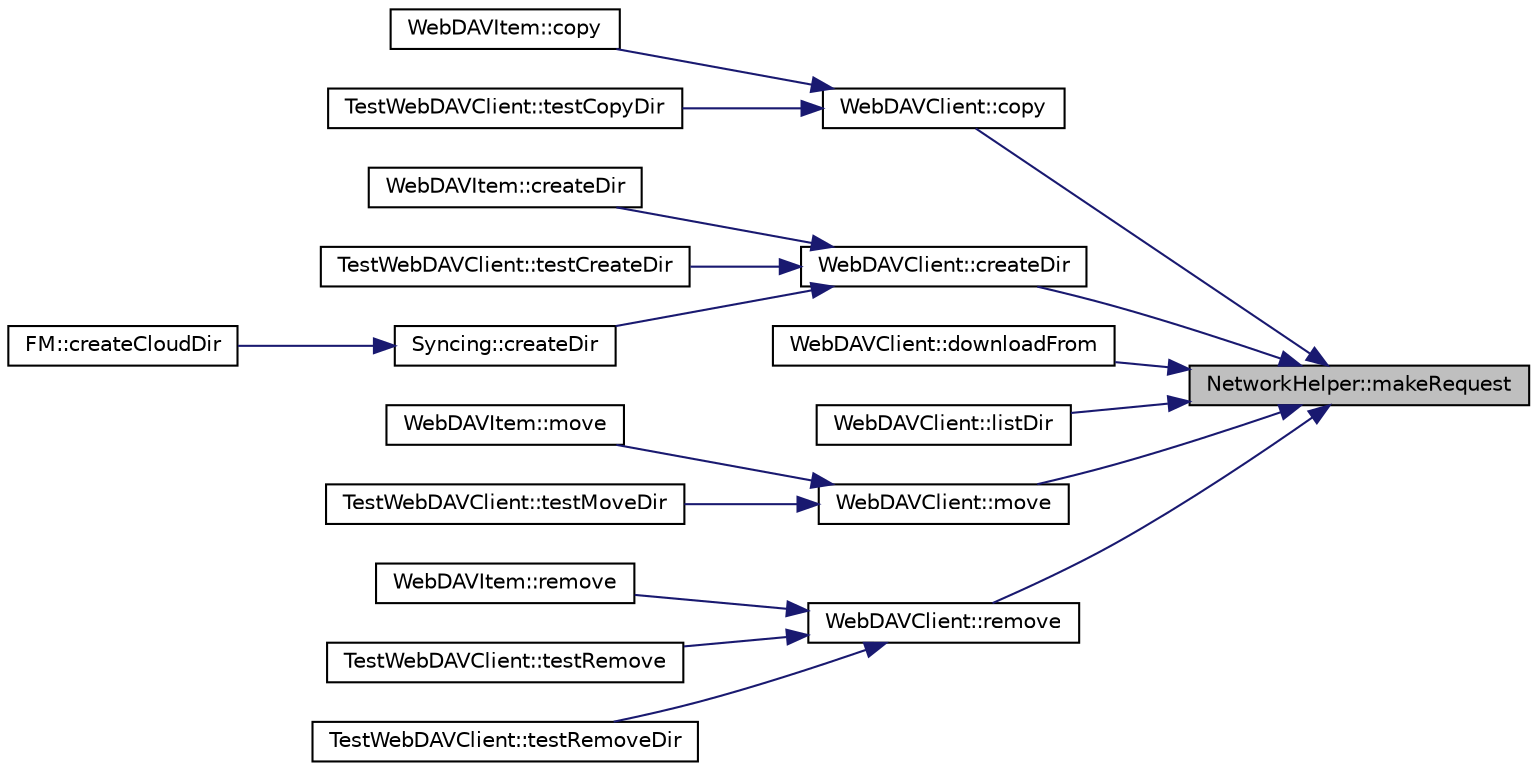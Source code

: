 digraph "NetworkHelper::makeRequest"
{
 // INTERACTIVE_SVG=YES
 // LATEX_PDF_SIZE
  edge [fontname="Helvetica",fontsize="10",labelfontname="Helvetica",labelfontsize="10"];
  node [fontname="Helvetica",fontsize="10",shape=record];
  rankdir="RL";
  Node16 [label="NetworkHelper::makeRequest",height=0.2,width=0.4,color="black", fillcolor="grey75", style="filled", fontcolor="black",tooltip=" "];
  Node16 -> Node17 [dir="back",color="midnightblue",fontsize="10",style="solid",fontname="Helvetica"];
  Node17 [label="WebDAVClient::copy",height=0.2,width=0.4,color="black", fillcolor="white", style="filled",URL="$class_web_d_a_v_client.html#a7cb1d6bb26287c91247eac97dd7a4e9f",tooltip=" "];
  Node17 -> Node18 [dir="back",color="midnightblue",fontsize="10",style="solid",fontname="Helvetica"];
  Node18 [label="WebDAVItem::copy",height=0.2,width=0.4,color="black", fillcolor="white", style="filled",URL="$class_web_d_a_v_item.html#af49407e905c37053eca20991106ca60b",tooltip=" "];
  Node17 -> Node19 [dir="back",color="midnightblue",fontsize="10",style="solid",fontname="Helvetica"];
  Node19 [label="TestWebDAVClient::testCopyDir",height=0.2,width=0.4,color="black", fillcolor="white", style="filled",URL="$class_test_web_d_a_v_client.html#a1ab29537ac7a35ec98677ced688e95f8",tooltip=" "];
  Node16 -> Node20 [dir="back",color="midnightblue",fontsize="10",style="solid",fontname="Helvetica"];
  Node20 [label="WebDAVClient::createDir",height=0.2,width=0.4,color="black", fillcolor="white", style="filled",URL="$class_web_d_a_v_client.html#add7bae4b949eb0b63ffdca710b65efd4",tooltip=" "];
  Node20 -> Node21 [dir="back",color="midnightblue",fontsize="10",style="solid",fontname="Helvetica"];
  Node21 [label="WebDAVItem::createDir",height=0.2,width=0.4,color="black", fillcolor="white", style="filled",URL="$class_web_d_a_v_item.html#afab34ee6b1e14ae07f06302e0f0f10cf",tooltip=" "];
  Node20 -> Node22 [dir="back",color="midnightblue",fontsize="10",style="solid",fontname="Helvetica"];
  Node22 [label="TestWebDAVClient::testCreateDir",height=0.2,width=0.4,color="black", fillcolor="white", style="filled",URL="$class_test_web_d_a_v_client.html#aebb81d0472b84f23f19a103c259f3abd",tooltip=" "];
  Node20 -> Node23 [dir="back",color="midnightblue",fontsize="10",style="solid",fontname="Helvetica"];
  Node23 [label="Syncing::createDir",height=0.2,width=0.4,color="black", fillcolor="white", style="filled",URL="$class_syncing.html#a1fb436d36ff2889789c7b5833939c51a",tooltip=" "];
  Node23 -> Node24 [dir="back",color="midnightblue",fontsize="10",style="solid",fontname="Helvetica"];
  Node24 [label="FM::createCloudDir",height=0.2,width=0.4,color="black", fillcolor="white", style="filled",URL="$class_f_m.html#ad413e4f405532e924ace69cbe80ddbee",tooltip=" "];
  Node16 -> Node25 [dir="back",color="midnightblue",fontsize="10",style="solid",fontname="Helvetica"];
  Node25 [label="WebDAVClient::downloadFrom",height=0.2,width=0.4,color="black", fillcolor="white", style="filled",URL="$class_web_d_a_v_client.html#a94d2950154df3125d02ba4ea1d0d4cd6",tooltip=" "];
  Node16 -> Node26 [dir="back",color="midnightblue",fontsize="10",style="solid",fontname="Helvetica"];
  Node26 [label="WebDAVClient::listDir",height=0.2,width=0.4,color="black", fillcolor="white", style="filled",URL="$class_web_d_a_v_client.html#a206788b716ffc0fcce5a7236e62bb2b5",tooltip=" "];
  Node16 -> Node27 [dir="back",color="midnightblue",fontsize="10",style="solid",fontname="Helvetica"];
  Node27 [label="WebDAVClient::move",height=0.2,width=0.4,color="black", fillcolor="white", style="filled",URL="$class_web_d_a_v_client.html#a3c846a97a8ed7bbb9b4b95d7b5842bf7",tooltip=" "];
  Node27 -> Node28 [dir="back",color="midnightblue",fontsize="10",style="solid",fontname="Helvetica"];
  Node28 [label="WebDAVItem::move",height=0.2,width=0.4,color="black", fillcolor="white", style="filled",URL="$class_web_d_a_v_item.html#a79a79c579eb97d4b3c0cd45f03820eca",tooltip=" "];
  Node27 -> Node29 [dir="back",color="midnightblue",fontsize="10",style="solid",fontname="Helvetica"];
  Node29 [label="TestWebDAVClient::testMoveDir",height=0.2,width=0.4,color="black", fillcolor="white", style="filled",URL="$class_test_web_d_a_v_client.html#a568fc410cbf436bdc2d9c9da3042c640",tooltip=" "];
  Node16 -> Node30 [dir="back",color="midnightblue",fontsize="10",style="solid",fontname="Helvetica"];
  Node30 [label="WebDAVClient::remove",height=0.2,width=0.4,color="black", fillcolor="white", style="filled",URL="$class_web_d_a_v_client.html#a4618e31d763ce09662253d6d8fb6e6d9",tooltip=" "];
  Node30 -> Node31 [dir="back",color="midnightblue",fontsize="10",style="solid",fontname="Helvetica"];
  Node31 [label="WebDAVItem::remove",height=0.2,width=0.4,color="black", fillcolor="white", style="filled",URL="$class_web_d_a_v_item.html#a9f31b9a282138c19de6887a9f0c842d6",tooltip=" "];
  Node30 -> Node32 [dir="back",color="midnightblue",fontsize="10",style="solid",fontname="Helvetica"];
  Node32 [label="TestWebDAVClient::testRemove",height=0.2,width=0.4,color="black", fillcolor="white", style="filled",URL="$class_test_web_d_a_v_client.html#a7037977a664338362e8ca871071fd79a",tooltip=" "];
  Node30 -> Node33 [dir="back",color="midnightblue",fontsize="10",style="solid",fontname="Helvetica"];
  Node33 [label="TestWebDAVClient::testRemoveDir",height=0.2,width=0.4,color="black", fillcolor="white", style="filled",URL="$class_test_web_d_a_v_client.html#a74db88d8faeb09d822df9a0feb51db72",tooltip=" "];
}
